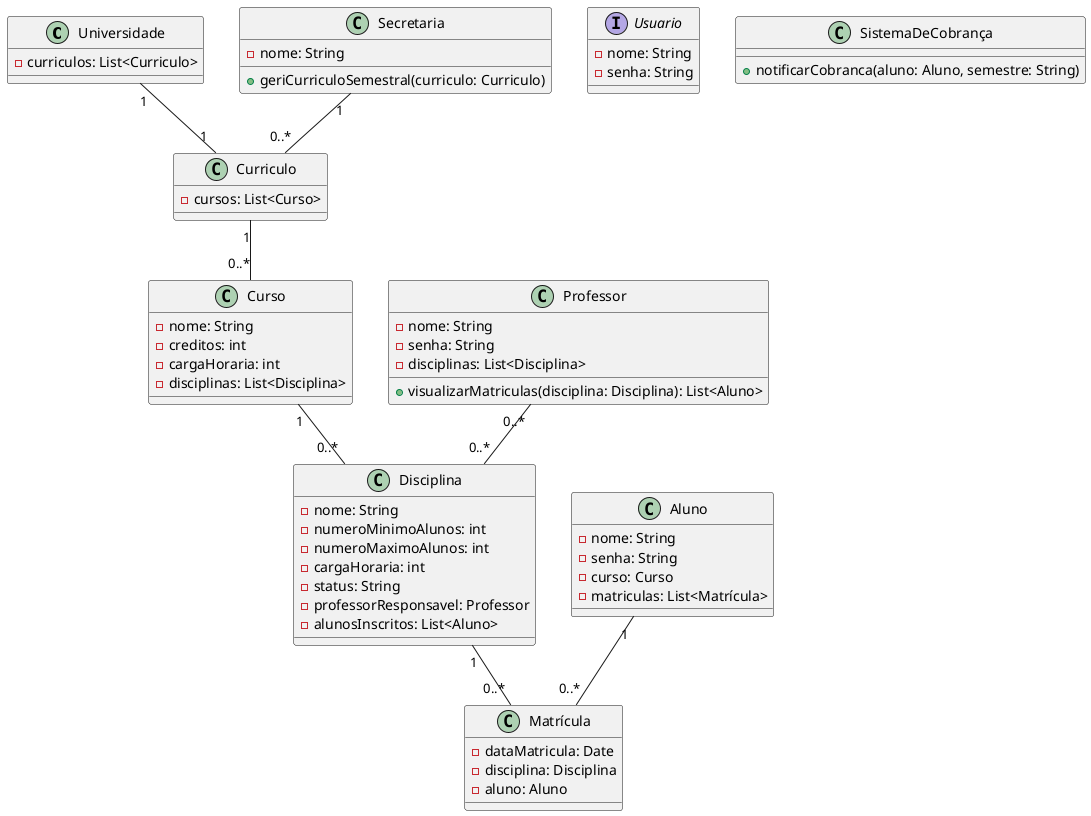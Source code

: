 @startuml
class Universidade {
    -curriculos: List<Curriculo>
}

class Curriculo {
    -cursos: List<Curso>
}

class Curso {
    -nome: String
    -creditos: int
    -cargaHoraria: int
    -disciplinas: List<Disciplina>
}

class Disciplina {
    -nome: String
    -numeroMinimoAlunos: int
    -numeroMaximoAlunos: int
    -cargaHoraria: int
    -status: String
    -professorResponsavel: Professor
    -alunosInscritos: List<Aluno>
}

interface Usuario {
    -nome: String
    -senha: String
}

class Aluno {
    -nome: String
    -senha: String
    -curso: Curso
    -matriculas: List<Matrícula>
}

class Professor {
    -nome: String
    -senha: String
    -disciplinas: List<Disciplina>
    +visualizarMatriculas(disciplina: Disciplina): List<Aluno>
}

class Secretaria {
    -nome: String
    +geriCurriculoSemestral(curriculo: Curriculo)
}

class Matrícula {
    -dataMatricula: Date
    -disciplina: Disciplina
    -aluno: Aluno
}

class SistemaDeCobrança {
    +notificarCobranca(aluno: Aluno, semestre: String)
}

Universidade "1" -- "1" Curriculo
Secretaria "1" -- "0..*" Curriculo
Curriculo "1" -- "0..*" Curso
Curso "1" -- "0..*" Disciplina
Disciplina "1" -- "0..*" Matrícula
Aluno "1" -- "0..*" Matrícula
Professor "0..*" -- "0..*" Disciplina

@enduml
